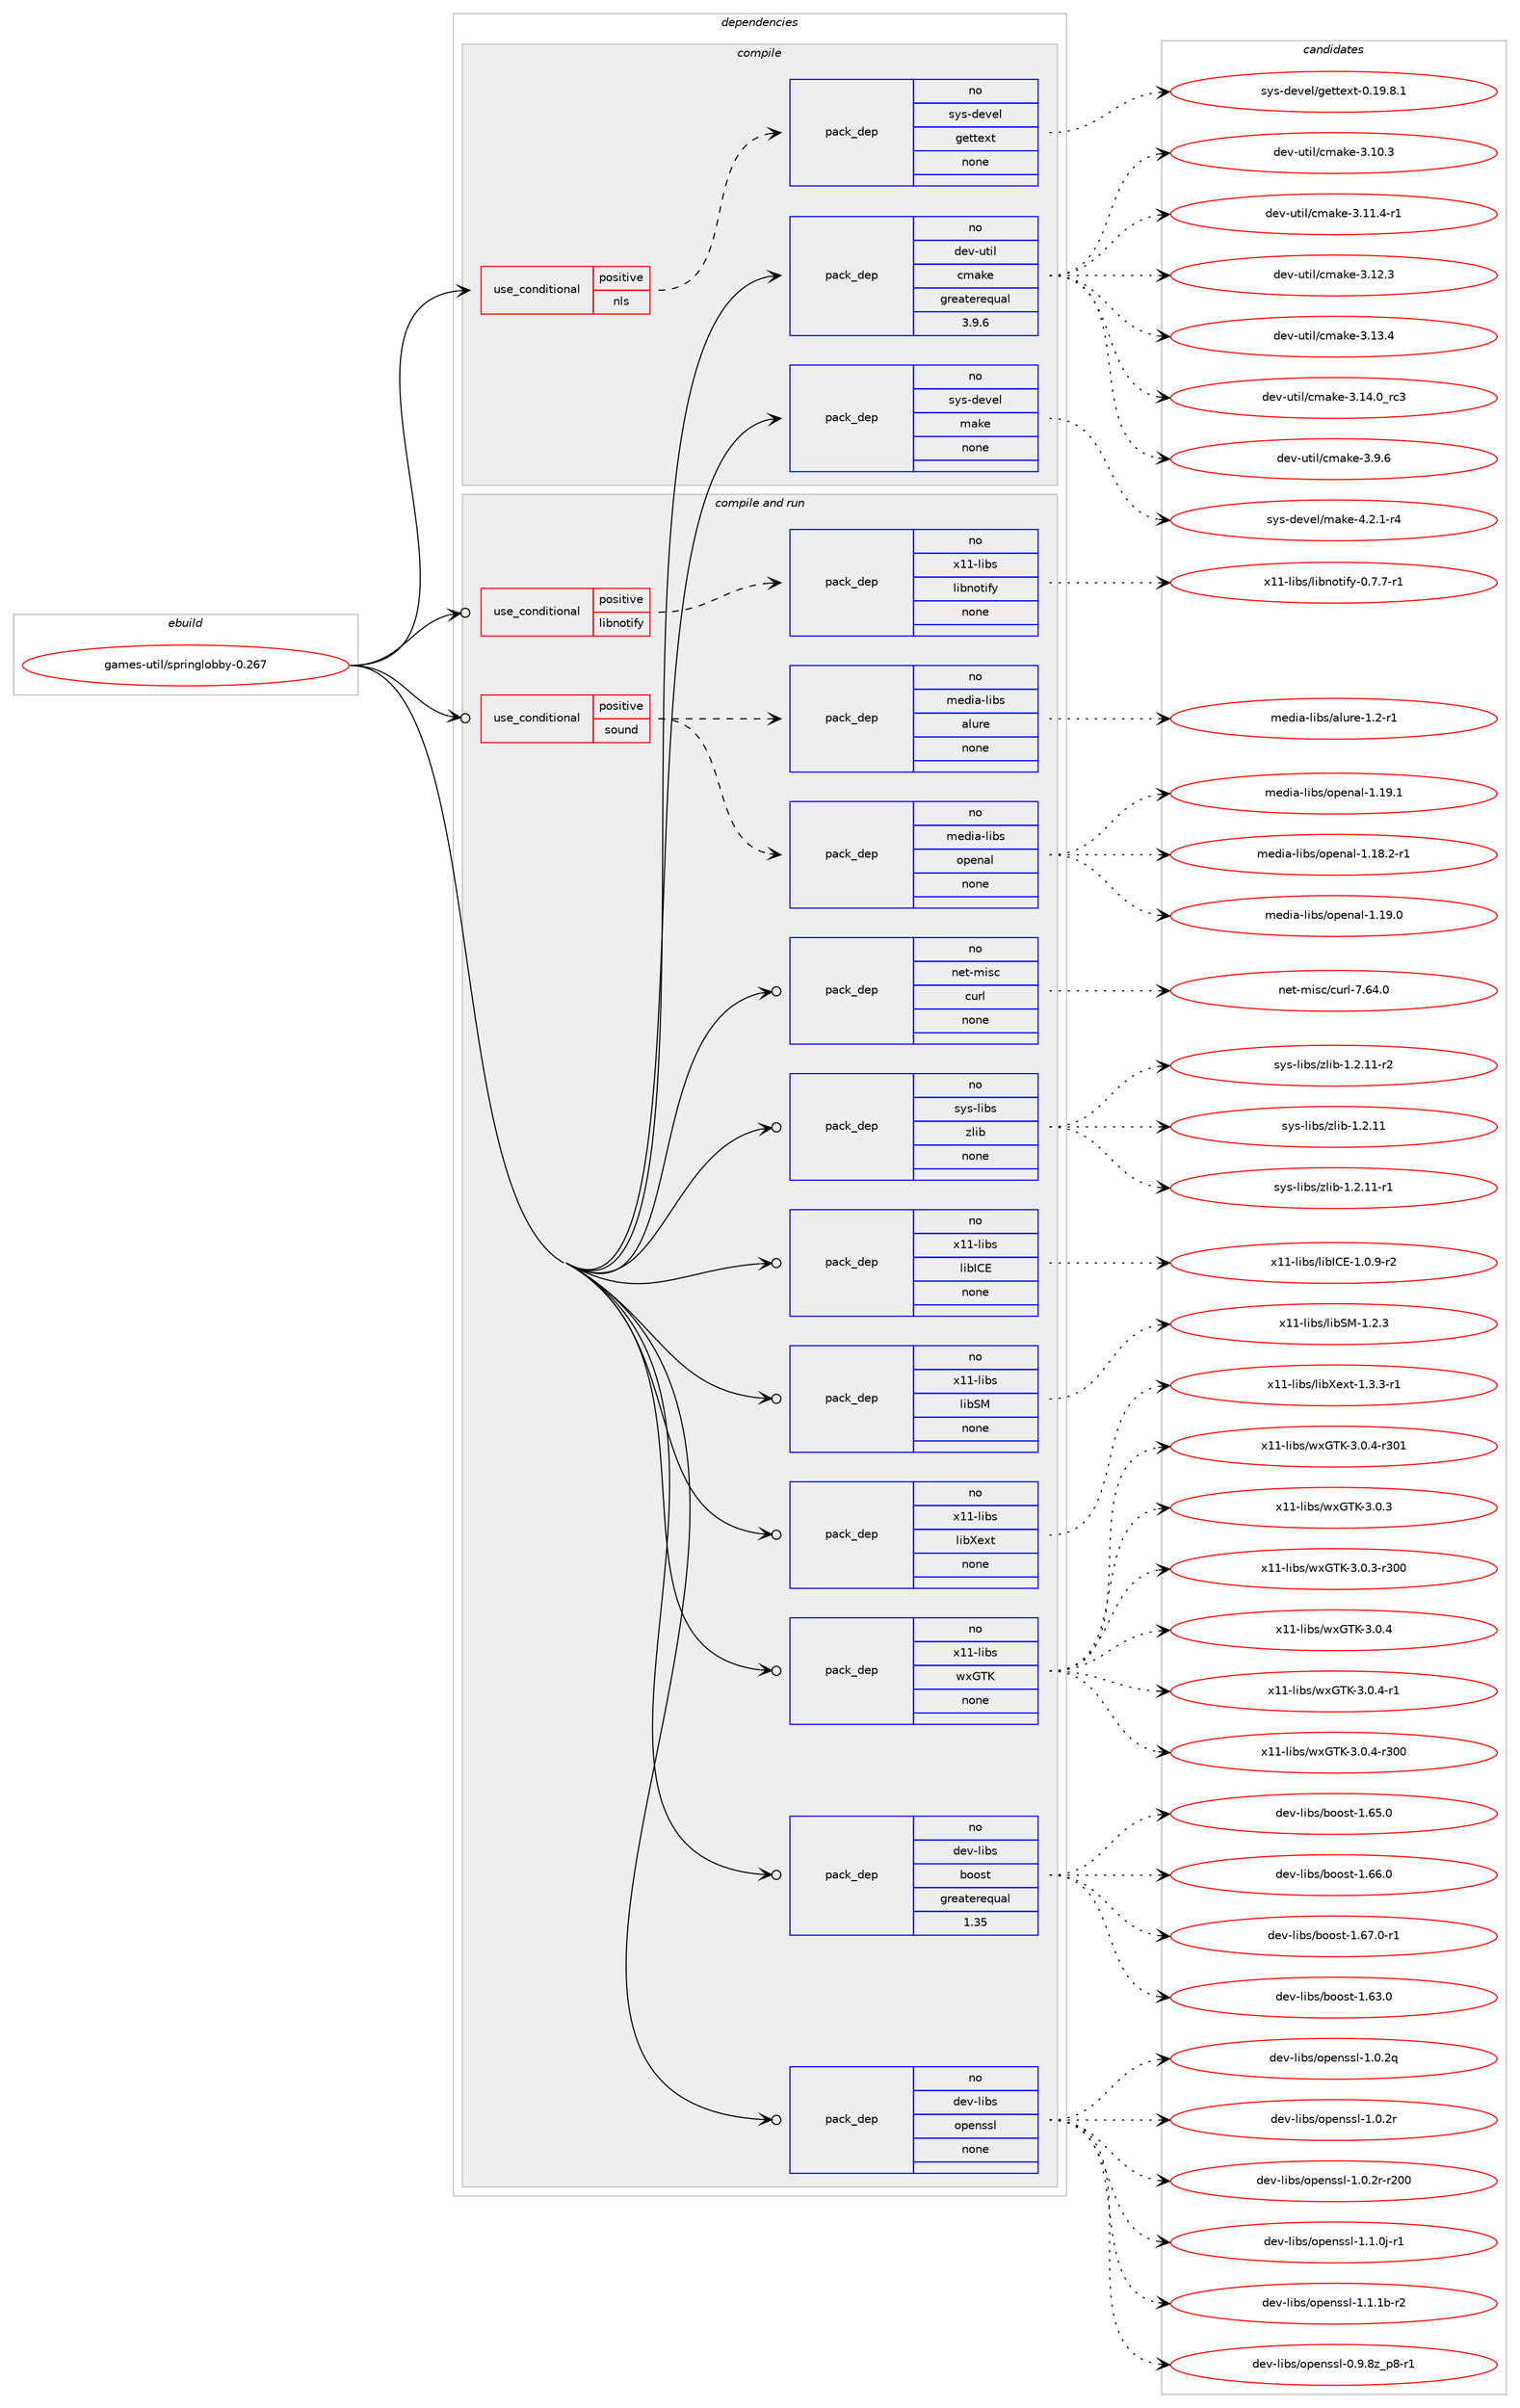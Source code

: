 digraph prolog {

# *************
# Graph options
# *************

newrank=true;
concentrate=true;
compound=true;
graph [rankdir=LR,fontname=Helvetica,fontsize=10,ranksep=1.5];#, ranksep=2.5, nodesep=0.2];
edge  [arrowhead=vee];
node  [fontname=Helvetica,fontsize=10];

# **********
# The ebuild
# **********

subgraph cluster_leftcol {
color=gray;
rank=same;
label=<<i>ebuild</i>>;
id [label="games-util/springlobby-0.267", color=red, width=4, href="../games-util/springlobby-0.267.svg"];
}

# ****************
# The dependencies
# ****************

subgraph cluster_midcol {
color=gray;
label=<<i>dependencies</i>>;
subgraph cluster_compile {
fillcolor="#eeeeee";
style=filled;
label=<<i>compile</i>>;
subgraph cond427315 {
dependency1562285 [label=<<TABLE BORDER="0" CELLBORDER="1" CELLSPACING="0" CELLPADDING="4"><TR><TD ROWSPAN="3" CELLPADDING="10">use_conditional</TD></TR><TR><TD>positive</TD></TR><TR><TD>nls</TD></TR></TABLE>>, shape=none, color=red];
subgraph pack1110860 {
dependency1562286 [label=<<TABLE BORDER="0" CELLBORDER="1" CELLSPACING="0" CELLPADDING="4" WIDTH="220"><TR><TD ROWSPAN="6" CELLPADDING="30">pack_dep</TD></TR><TR><TD WIDTH="110">no</TD></TR><TR><TD>sys-devel</TD></TR><TR><TD>gettext</TD></TR><TR><TD>none</TD></TR><TR><TD></TD></TR></TABLE>>, shape=none, color=blue];
}
dependency1562285:e -> dependency1562286:w [weight=20,style="dashed",arrowhead="vee"];
}
id:e -> dependency1562285:w [weight=20,style="solid",arrowhead="vee"];
subgraph pack1110861 {
dependency1562287 [label=<<TABLE BORDER="0" CELLBORDER="1" CELLSPACING="0" CELLPADDING="4" WIDTH="220"><TR><TD ROWSPAN="6" CELLPADDING="30">pack_dep</TD></TR><TR><TD WIDTH="110">no</TD></TR><TR><TD>dev-util</TD></TR><TR><TD>cmake</TD></TR><TR><TD>greaterequal</TD></TR><TR><TD>3.9.6</TD></TR></TABLE>>, shape=none, color=blue];
}
id:e -> dependency1562287:w [weight=20,style="solid",arrowhead="vee"];
subgraph pack1110862 {
dependency1562288 [label=<<TABLE BORDER="0" CELLBORDER="1" CELLSPACING="0" CELLPADDING="4" WIDTH="220"><TR><TD ROWSPAN="6" CELLPADDING="30">pack_dep</TD></TR><TR><TD WIDTH="110">no</TD></TR><TR><TD>sys-devel</TD></TR><TR><TD>make</TD></TR><TR><TD>none</TD></TR><TR><TD></TD></TR></TABLE>>, shape=none, color=blue];
}
id:e -> dependency1562288:w [weight=20,style="solid",arrowhead="vee"];
}
subgraph cluster_compileandrun {
fillcolor="#eeeeee";
style=filled;
label=<<i>compile and run</i>>;
subgraph cond427316 {
dependency1562289 [label=<<TABLE BORDER="0" CELLBORDER="1" CELLSPACING="0" CELLPADDING="4"><TR><TD ROWSPAN="3" CELLPADDING="10">use_conditional</TD></TR><TR><TD>positive</TD></TR><TR><TD>libnotify</TD></TR></TABLE>>, shape=none, color=red];
subgraph pack1110863 {
dependency1562290 [label=<<TABLE BORDER="0" CELLBORDER="1" CELLSPACING="0" CELLPADDING="4" WIDTH="220"><TR><TD ROWSPAN="6" CELLPADDING="30">pack_dep</TD></TR><TR><TD WIDTH="110">no</TD></TR><TR><TD>x11-libs</TD></TR><TR><TD>libnotify</TD></TR><TR><TD>none</TD></TR><TR><TD></TD></TR></TABLE>>, shape=none, color=blue];
}
dependency1562289:e -> dependency1562290:w [weight=20,style="dashed",arrowhead="vee"];
}
id:e -> dependency1562289:w [weight=20,style="solid",arrowhead="odotvee"];
subgraph cond427317 {
dependency1562291 [label=<<TABLE BORDER="0" CELLBORDER="1" CELLSPACING="0" CELLPADDING="4"><TR><TD ROWSPAN="3" CELLPADDING="10">use_conditional</TD></TR><TR><TD>positive</TD></TR><TR><TD>sound</TD></TR></TABLE>>, shape=none, color=red];
subgraph pack1110864 {
dependency1562292 [label=<<TABLE BORDER="0" CELLBORDER="1" CELLSPACING="0" CELLPADDING="4" WIDTH="220"><TR><TD ROWSPAN="6" CELLPADDING="30">pack_dep</TD></TR><TR><TD WIDTH="110">no</TD></TR><TR><TD>media-libs</TD></TR><TR><TD>alure</TD></TR><TR><TD>none</TD></TR><TR><TD></TD></TR></TABLE>>, shape=none, color=blue];
}
dependency1562291:e -> dependency1562292:w [weight=20,style="dashed",arrowhead="vee"];
subgraph pack1110865 {
dependency1562293 [label=<<TABLE BORDER="0" CELLBORDER="1" CELLSPACING="0" CELLPADDING="4" WIDTH="220"><TR><TD ROWSPAN="6" CELLPADDING="30">pack_dep</TD></TR><TR><TD WIDTH="110">no</TD></TR><TR><TD>media-libs</TD></TR><TR><TD>openal</TD></TR><TR><TD>none</TD></TR><TR><TD></TD></TR></TABLE>>, shape=none, color=blue];
}
dependency1562291:e -> dependency1562293:w [weight=20,style="dashed",arrowhead="vee"];
}
id:e -> dependency1562291:w [weight=20,style="solid",arrowhead="odotvee"];
subgraph pack1110866 {
dependency1562294 [label=<<TABLE BORDER="0" CELLBORDER="1" CELLSPACING="0" CELLPADDING="4" WIDTH="220"><TR><TD ROWSPAN="6" CELLPADDING="30">pack_dep</TD></TR><TR><TD WIDTH="110">no</TD></TR><TR><TD>dev-libs</TD></TR><TR><TD>boost</TD></TR><TR><TD>greaterequal</TD></TR><TR><TD>1.35</TD></TR></TABLE>>, shape=none, color=blue];
}
id:e -> dependency1562294:w [weight=20,style="solid",arrowhead="odotvee"];
subgraph pack1110867 {
dependency1562295 [label=<<TABLE BORDER="0" CELLBORDER="1" CELLSPACING="0" CELLPADDING="4" WIDTH="220"><TR><TD ROWSPAN="6" CELLPADDING="30">pack_dep</TD></TR><TR><TD WIDTH="110">no</TD></TR><TR><TD>dev-libs</TD></TR><TR><TD>openssl</TD></TR><TR><TD>none</TD></TR><TR><TD></TD></TR></TABLE>>, shape=none, color=blue];
}
id:e -> dependency1562295:w [weight=20,style="solid",arrowhead="odotvee"];
subgraph pack1110868 {
dependency1562296 [label=<<TABLE BORDER="0" CELLBORDER="1" CELLSPACING="0" CELLPADDING="4" WIDTH="220"><TR><TD ROWSPAN="6" CELLPADDING="30">pack_dep</TD></TR><TR><TD WIDTH="110">no</TD></TR><TR><TD>net-misc</TD></TR><TR><TD>curl</TD></TR><TR><TD>none</TD></TR><TR><TD></TD></TR></TABLE>>, shape=none, color=blue];
}
id:e -> dependency1562296:w [weight=20,style="solid",arrowhead="odotvee"];
subgraph pack1110869 {
dependency1562297 [label=<<TABLE BORDER="0" CELLBORDER="1" CELLSPACING="0" CELLPADDING="4" WIDTH="220"><TR><TD ROWSPAN="6" CELLPADDING="30">pack_dep</TD></TR><TR><TD WIDTH="110">no</TD></TR><TR><TD>sys-libs</TD></TR><TR><TD>zlib</TD></TR><TR><TD>none</TD></TR><TR><TD></TD></TR></TABLE>>, shape=none, color=blue];
}
id:e -> dependency1562297:w [weight=20,style="solid",arrowhead="odotvee"];
subgraph pack1110870 {
dependency1562298 [label=<<TABLE BORDER="0" CELLBORDER="1" CELLSPACING="0" CELLPADDING="4" WIDTH="220"><TR><TD ROWSPAN="6" CELLPADDING="30">pack_dep</TD></TR><TR><TD WIDTH="110">no</TD></TR><TR><TD>x11-libs</TD></TR><TR><TD>libICE</TD></TR><TR><TD>none</TD></TR><TR><TD></TD></TR></TABLE>>, shape=none, color=blue];
}
id:e -> dependency1562298:w [weight=20,style="solid",arrowhead="odotvee"];
subgraph pack1110871 {
dependency1562299 [label=<<TABLE BORDER="0" CELLBORDER="1" CELLSPACING="0" CELLPADDING="4" WIDTH="220"><TR><TD ROWSPAN="6" CELLPADDING="30">pack_dep</TD></TR><TR><TD WIDTH="110">no</TD></TR><TR><TD>x11-libs</TD></TR><TR><TD>libSM</TD></TR><TR><TD>none</TD></TR><TR><TD></TD></TR></TABLE>>, shape=none, color=blue];
}
id:e -> dependency1562299:w [weight=20,style="solid",arrowhead="odotvee"];
subgraph pack1110872 {
dependency1562300 [label=<<TABLE BORDER="0" CELLBORDER="1" CELLSPACING="0" CELLPADDING="4" WIDTH="220"><TR><TD ROWSPAN="6" CELLPADDING="30">pack_dep</TD></TR><TR><TD WIDTH="110">no</TD></TR><TR><TD>x11-libs</TD></TR><TR><TD>libXext</TD></TR><TR><TD>none</TD></TR><TR><TD></TD></TR></TABLE>>, shape=none, color=blue];
}
id:e -> dependency1562300:w [weight=20,style="solid",arrowhead="odotvee"];
subgraph pack1110873 {
dependency1562301 [label=<<TABLE BORDER="0" CELLBORDER="1" CELLSPACING="0" CELLPADDING="4" WIDTH="220"><TR><TD ROWSPAN="6" CELLPADDING="30">pack_dep</TD></TR><TR><TD WIDTH="110">no</TD></TR><TR><TD>x11-libs</TD></TR><TR><TD>wxGTK</TD></TR><TR><TD>none</TD></TR><TR><TD></TD></TR></TABLE>>, shape=none, color=blue];
}
id:e -> dependency1562301:w [weight=20,style="solid",arrowhead="odotvee"];
}
subgraph cluster_run {
fillcolor="#eeeeee";
style=filled;
label=<<i>run</i>>;
}
}

# **************
# The candidates
# **************

subgraph cluster_choices {
rank=same;
color=gray;
label=<<i>candidates</i>>;

subgraph choice1110860 {
color=black;
nodesep=1;
choice1151211154510010111810110847103101116116101120116454846495746564649 [label="sys-devel/gettext-0.19.8.1", color=red, width=4,href="../sys-devel/gettext-0.19.8.1.svg"];
dependency1562286:e -> choice1151211154510010111810110847103101116116101120116454846495746564649:w [style=dotted,weight="100"];
}
subgraph choice1110861 {
color=black;
nodesep=1;
choice1001011184511711610510847991099710710145514649484651 [label="dev-util/cmake-3.10.3", color=red, width=4,href="../dev-util/cmake-3.10.3.svg"];
choice10010111845117116105108479910997107101455146494946524511449 [label="dev-util/cmake-3.11.4-r1", color=red, width=4,href="../dev-util/cmake-3.11.4-r1.svg"];
choice1001011184511711610510847991099710710145514649504651 [label="dev-util/cmake-3.12.3", color=red, width=4,href="../dev-util/cmake-3.12.3.svg"];
choice1001011184511711610510847991099710710145514649514652 [label="dev-util/cmake-3.13.4", color=red, width=4,href="../dev-util/cmake-3.13.4.svg"];
choice1001011184511711610510847991099710710145514649524648951149951 [label="dev-util/cmake-3.14.0_rc3", color=red, width=4,href="../dev-util/cmake-3.14.0_rc3.svg"];
choice10010111845117116105108479910997107101455146574654 [label="dev-util/cmake-3.9.6", color=red, width=4,href="../dev-util/cmake-3.9.6.svg"];
dependency1562287:e -> choice1001011184511711610510847991099710710145514649484651:w [style=dotted,weight="100"];
dependency1562287:e -> choice10010111845117116105108479910997107101455146494946524511449:w [style=dotted,weight="100"];
dependency1562287:e -> choice1001011184511711610510847991099710710145514649504651:w [style=dotted,weight="100"];
dependency1562287:e -> choice1001011184511711610510847991099710710145514649514652:w [style=dotted,weight="100"];
dependency1562287:e -> choice1001011184511711610510847991099710710145514649524648951149951:w [style=dotted,weight="100"];
dependency1562287:e -> choice10010111845117116105108479910997107101455146574654:w [style=dotted,weight="100"];
}
subgraph choice1110862 {
color=black;
nodesep=1;
choice1151211154510010111810110847109971071014552465046494511452 [label="sys-devel/make-4.2.1-r4", color=red, width=4,href="../sys-devel/make-4.2.1-r4.svg"];
dependency1562288:e -> choice1151211154510010111810110847109971071014552465046494511452:w [style=dotted,weight="100"];
}
subgraph choice1110863 {
color=black;
nodesep=1;
choice1204949451081059811547108105981101111161051021214548465546554511449 [label="x11-libs/libnotify-0.7.7-r1", color=red, width=4,href="../x11-libs/libnotify-0.7.7-r1.svg"];
dependency1562290:e -> choice1204949451081059811547108105981101111161051021214548465546554511449:w [style=dotted,weight="100"];
}
subgraph choice1110864 {
color=black;
nodesep=1;
choice1091011001059745108105981154797108117114101454946504511449 [label="media-libs/alure-1.2-r1", color=red, width=4,href="../media-libs/alure-1.2-r1.svg"];
dependency1562292:e -> choice1091011001059745108105981154797108117114101454946504511449:w [style=dotted,weight="100"];
}
subgraph choice1110865 {
color=black;
nodesep=1;
choice1091011001059745108105981154711111210111097108454946495646504511449 [label="media-libs/openal-1.18.2-r1", color=red, width=4,href="../media-libs/openal-1.18.2-r1.svg"];
choice109101100105974510810598115471111121011109710845494649574648 [label="media-libs/openal-1.19.0", color=red, width=4,href="../media-libs/openal-1.19.0.svg"];
choice109101100105974510810598115471111121011109710845494649574649 [label="media-libs/openal-1.19.1", color=red, width=4,href="../media-libs/openal-1.19.1.svg"];
dependency1562293:e -> choice1091011001059745108105981154711111210111097108454946495646504511449:w [style=dotted,weight="100"];
dependency1562293:e -> choice109101100105974510810598115471111121011109710845494649574648:w [style=dotted,weight="100"];
dependency1562293:e -> choice109101100105974510810598115471111121011109710845494649574649:w [style=dotted,weight="100"];
}
subgraph choice1110866 {
color=black;
nodesep=1;
choice1001011184510810598115479811111111511645494654514648 [label="dev-libs/boost-1.63.0", color=red, width=4,href="../dev-libs/boost-1.63.0.svg"];
choice1001011184510810598115479811111111511645494654534648 [label="dev-libs/boost-1.65.0", color=red, width=4,href="../dev-libs/boost-1.65.0.svg"];
choice1001011184510810598115479811111111511645494654544648 [label="dev-libs/boost-1.66.0", color=red, width=4,href="../dev-libs/boost-1.66.0.svg"];
choice10010111845108105981154798111111115116454946545546484511449 [label="dev-libs/boost-1.67.0-r1", color=red, width=4,href="../dev-libs/boost-1.67.0-r1.svg"];
dependency1562294:e -> choice1001011184510810598115479811111111511645494654514648:w [style=dotted,weight="100"];
dependency1562294:e -> choice1001011184510810598115479811111111511645494654534648:w [style=dotted,weight="100"];
dependency1562294:e -> choice1001011184510810598115479811111111511645494654544648:w [style=dotted,weight="100"];
dependency1562294:e -> choice10010111845108105981154798111111115116454946545546484511449:w [style=dotted,weight="100"];
}
subgraph choice1110867 {
color=black;
nodesep=1;
choice10010111845108105981154711111210111011511510845484657465612295112564511449 [label="dev-libs/openssl-0.9.8z_p8-r1", color=red, width=4,href="../dev-libs/openssl-0.9.8z_p8-r1.svg"];
choice100101118451081059811547111112101110115115108454946484650113 [label="dev-libs/openssl-1.0.2q", color=red, width=4,href="../dev-libs/openssl-1.0.2q.svg"];
choice100101118451081059811547111112101110115115108454946484650114 [label="dev-libs/openssl-1.0.2r", color=red, width=4,href="../dev-libs/openssl-1.0.2r.svg"];
choice10010111845108105981154711111210111011511510845494648465011445114504848 [label="dev-libs/openssl-1.0.2r-r200", color=red, width=4,href="../dev-libs/openssl-1.0.2r-r200.svg"];
choice1001011184510810598115471111121011101151151084549464946481064511449 [label="dev-libs/openssl-1.1.0j-r1", color=red, width=4,href="../dev-libs/openssl-1.1.0j-r1.svg"];
choice100101118451081059811547111112101110115115108454946494649984511450 [label="dev-libs/openssl-1.1.1b-r2", color=red, width=4,href="../dev-libs/openssl-1.1.1b-r2.svg"];
dependency1562295:e -> choice10010111845108105981154711111210111011511510845484657465612295112564511449:w [style=dotted,weight="100"];
dependency1562295:e -> choice100101118451081059811547111112101110115115108454946484650113:w [style=dotted,weight="100"];
dependency1562295:e -> choice100101118451081059811547111112101110115115108454946484650114:w [style=dotted,weight="100"];
dependency1562295:e -> choice10010111845108105981154711111210111011511510845494648465011445114504848:w [style=dotted,weight="100"];
dependency1562295:e -> choice1001011184510810598115471111121011101151151084549464946481064511449:w [style=dotted,weight="100"];
dependency1562295:e -> choice100101118451081059811547111112101110115115108454946494649984511450:w [style=dotted,weight="100"];
}
subgraph choice1110868 {
color=black;
nodesep=1;
choice1101011164510910511599479911711410845554654524648 [label="net-misc/curl-7.64.0", color=red, width=4,href="../net-misc/curl-7.64.0.svg"];
dependency1562296:e -> choice1101011164510910511599479911711410845554654524648:w [style=dotted,weight="100"];
}
subgraph choice1110869 {
color=black;
nodesep=1;
choice1151211154510810598115471221081059845494650464949 [label="sys-libs/zlib-1.2.11", color=red, width=4,href="../sys-libs/zlib-1.2.11.svg"];
choice11512111545108105981154712210810598454946504649494511449 [label="sys-libs/zlib-1.2.11-r1", color=red, width=4,href="../sys-libs/zlib-1.2.11-r1.svg"];
choice11512111545108105981154712210810598454946504649494511450 [label="sys-libs/zlib-1.2.11-r2", color=red, width=4,href="../sys-libs/zlib-1.2.11-r2.svg"];
dependency1562297:e -> choice1151211154510810598115471221081059845494650464949:w [style=dotted,weight="100"];
dependency1562297:e -> choice11512111545108105981154712210810598454946504649494511449:w [style=dotted,weight="100"];
dependency1562297:e -> choice11512111545108105981154712210810598454946504649494511450:w [style=dotted,weight="100"];
}
subgraph choice1110870 {
color=black;
nodesep=1;
choice1204949451081059811547108105987367694549464846574511450 [label="x11-libs/libICE-1.0.9-r2", color=red, width=4,href="../x11-libs/libICE-1.0.9-r2.svg"];
dependency1562298:e -> choice1204949451081059811547108105987367694549464846574511450:w [style=dotted,weight="100"];
}
subgraph choice1110871 {
color=black;
nodesep=1;
choice1204949451081059811547108105988377454946504651 [label="x11-libs/libSM-1.2.3", color=red, width=4,href="../x11-libs/libSM-1.2.3.svg"];
dependency1562299:e -> choice1204949451081059811547108105988377454946504651:w [style=dotted,weight="100"];
}
subgraph choice1110872 {
color=black;
nodesep=1;
choice120494945108105981154710810598881011201164549465146514511449 [label="x11-libs/libXext-1.3.3-r1", color=red, width=4,href="../x11-libs/libXext-1.3.3-r1.svg"];
dependency1562300:e -> choice120494945108105981154710810598881011201164549465146514511449:w [style=dotted,weight="100"];
}
subgraph choice1110873 {
color=black;
nodesep=1;
choice1204949451081059811547119120718475455146484651 [label="x11-libs/wxGTK-3.0.3", color=red, width=4,href="../x11-libs/wxGTK-3.0.3.svg"];
choice120494945108105981154711912071847545514648465145114514848 [label="x11-libs/wxGTK-3.0.3-r300", color=red, width=4,href="../x11-libs/wxGTK-3.0.3-r300.svg"];
choice1204949451081059811547119120718475455146484652 [label="x11-libs/wxGTK-3.0.4", color=red, width=4,href="../x11-libs/wxGTK-3.0.4.svg"];
choice12049494510810598115471191207184754551464846524511449 [label="x11-libs/wxGTK-3.0.4-r1", color=red, width=4,href="../x11-libs/wxGTK-3.0.4-r1.svg"];
choice120494945108105981154711912071847545514648465245114514848 [label="x11-libs/wxGTK-3.0.4-r300", color=red, width=4,href="../x11-libs/wxGTK-3.0.4-r300.svg"];
choice120494945108105981154711912071847545514648465245114514849 [label="x11-libs/wxGTK-3.0.4-r301", color=red, width=4,href="../x11-libs/wxGTK-3.0.4-r301.svg"];
dependency1562301:e -> choice1204949451081059811547119120718475455146484651:w [style=dotted,weight="100"];
dependency1562301:e -> choice120494945108105981154711912071847545514648465145114514848:w [style=dotted,weight="100"];
dependency1562301:e -> choice1204949451081059811547119120718475455146484652:w [style=dotted,weight="100"];
dependency1562301:e -> choice12049494510810598115471191207184754551464846524511449:w [style=dotted,weight="100"];
dependency1562301:e -> choice120494945108105981154711912071847545514648465245114514848:w [style=dotted,weight="100"];
dependency1562301:e -> choice120494945108105981154711912071847545514648465245114514849:w [style=dotted,weight="100"];
}
}

}
